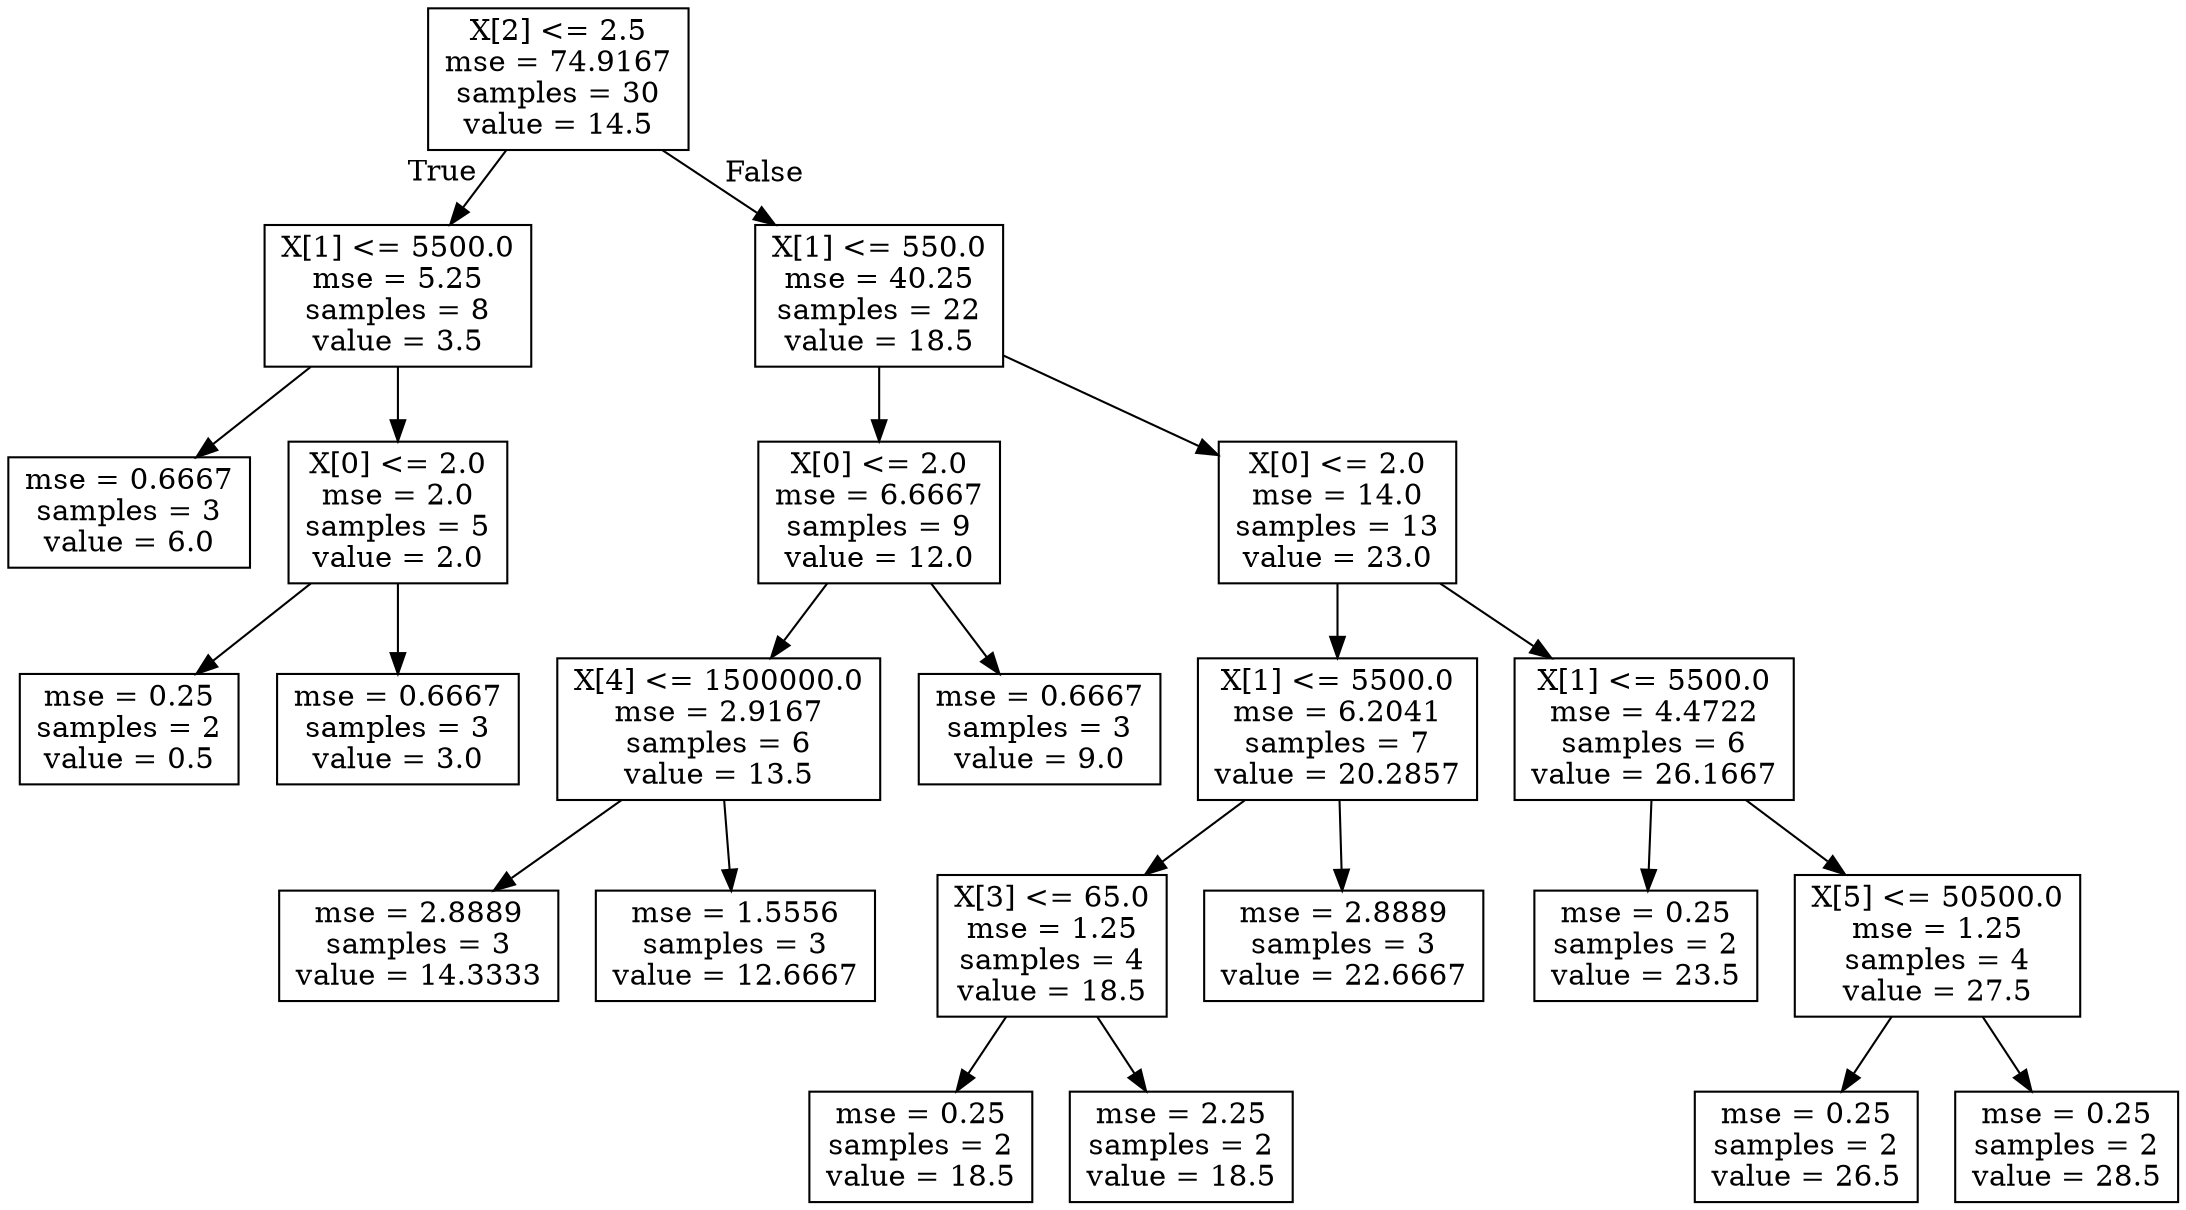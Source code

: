 digraph Tree {
node [shape=box] ;
0 [label="X[2] <= 2.5\nmse = 74.9167\nsamples = 30\nvalue = 14.5"] ;
1 [label="X[1] <= 5500.0\nmse = 5.25\nsamples = 8\nvalue = 3.5"] ;
0 -> 1 [labeldistance=2.5, labelangle=45, headlabel="True"] ;
2 [label="mse = 0.6667\nsamples = 3\nvalue = 6.0"] ;
1 -> 2 ;
3 [label="X[0] <= 2.0\nmse = 2.0\nsamples = 5\nvalue = 2.0"] ;
1 -> 3 ;
4 [label="mse = 0.25\nsamples = 2\nvalue = 0.5"] ;
3 -> 4 ;
5 [label="mse = 0.6667\nsamples = 3\nvalue = 3.0"] ;
3 -> 5 ;
6 [label="X[1] <= 550.0\nmse = 40.25\nsamples = 22\nvalue = 18.5"] ;
0 -> 6 [labeldistance=2.5, labelangle=-45, headlabel="False"] ;
7 [label="X[0] <= 2.0\nmse = 6.6667\nsamples = 9\nvalue = 12.0"] ;
6 -> 7 ;
8 [label="X[4] <= 1500000.0\nmse = 2.9167\nsamples = 6\nvalue = 13.5"] ;
7 -> 8 ;
9 [label="mse = 2.8889\nsamples = 3\nvalue = 14.3333"] ;
8 -> 9 ;
10 [label="mse = 1.5556\nsamples = 3\nvalue = 12.6667"] ;
8 -> 10 ;
11 [label="mse = 0.6667\nsamples = 3\nvalue = 9.0"] ;
7 -> 11 ;
12 [label="X[0] <= 2.0\nmse = 14.0\nsamples = 13\nvalue = 23.0"] ;
6 -> 12 ;
13 [label="X[1] <= 5500.0\nmse = 6.2041\nsamples = 7\nvalue = 20.2857"] ;
12 -> 13 ;
14 [label="X[3] <= 65.0\nmse = 1.25\nsamples = 4\nvalue = 18.5"] ;
13 -> 14 ;
15 [label="mse = 0.25\nsamples = 2\nvalue = 18.5"] ;
14 -> 15 ;
16 [label="mse = 2.25\nsamples = 2\nvalue = 18.5"] ;
14 -> 16 ;
17 [label="mse = 2.8889\nsamples = 3\nvalue = 22.6667"] ;
13 -> 17 ;
18 [label="X[1] <= 5500.0\nmse = 4.4722\nsamples = 6\nvalue = 26.1667"] ;
12 -> 18 ;
19 [label="mse = 0.25\nsamples = 2\nvalue = 23.5"] ;
18 -> 19 ;
20 [label="X[5] <= 50500.0\nmse = 1.25\nsamples = 4\nvalue = 27.5"] ;
18 -> 20 ;
21 [label="mse = 0.25\nsamples = 2\nvalue = 26.5"] ;
20 -> 21 ;
22 [label="mse = 0.25\nsamples = 2\nvalue = 28.5"] ;
20 -> 22 ;
}